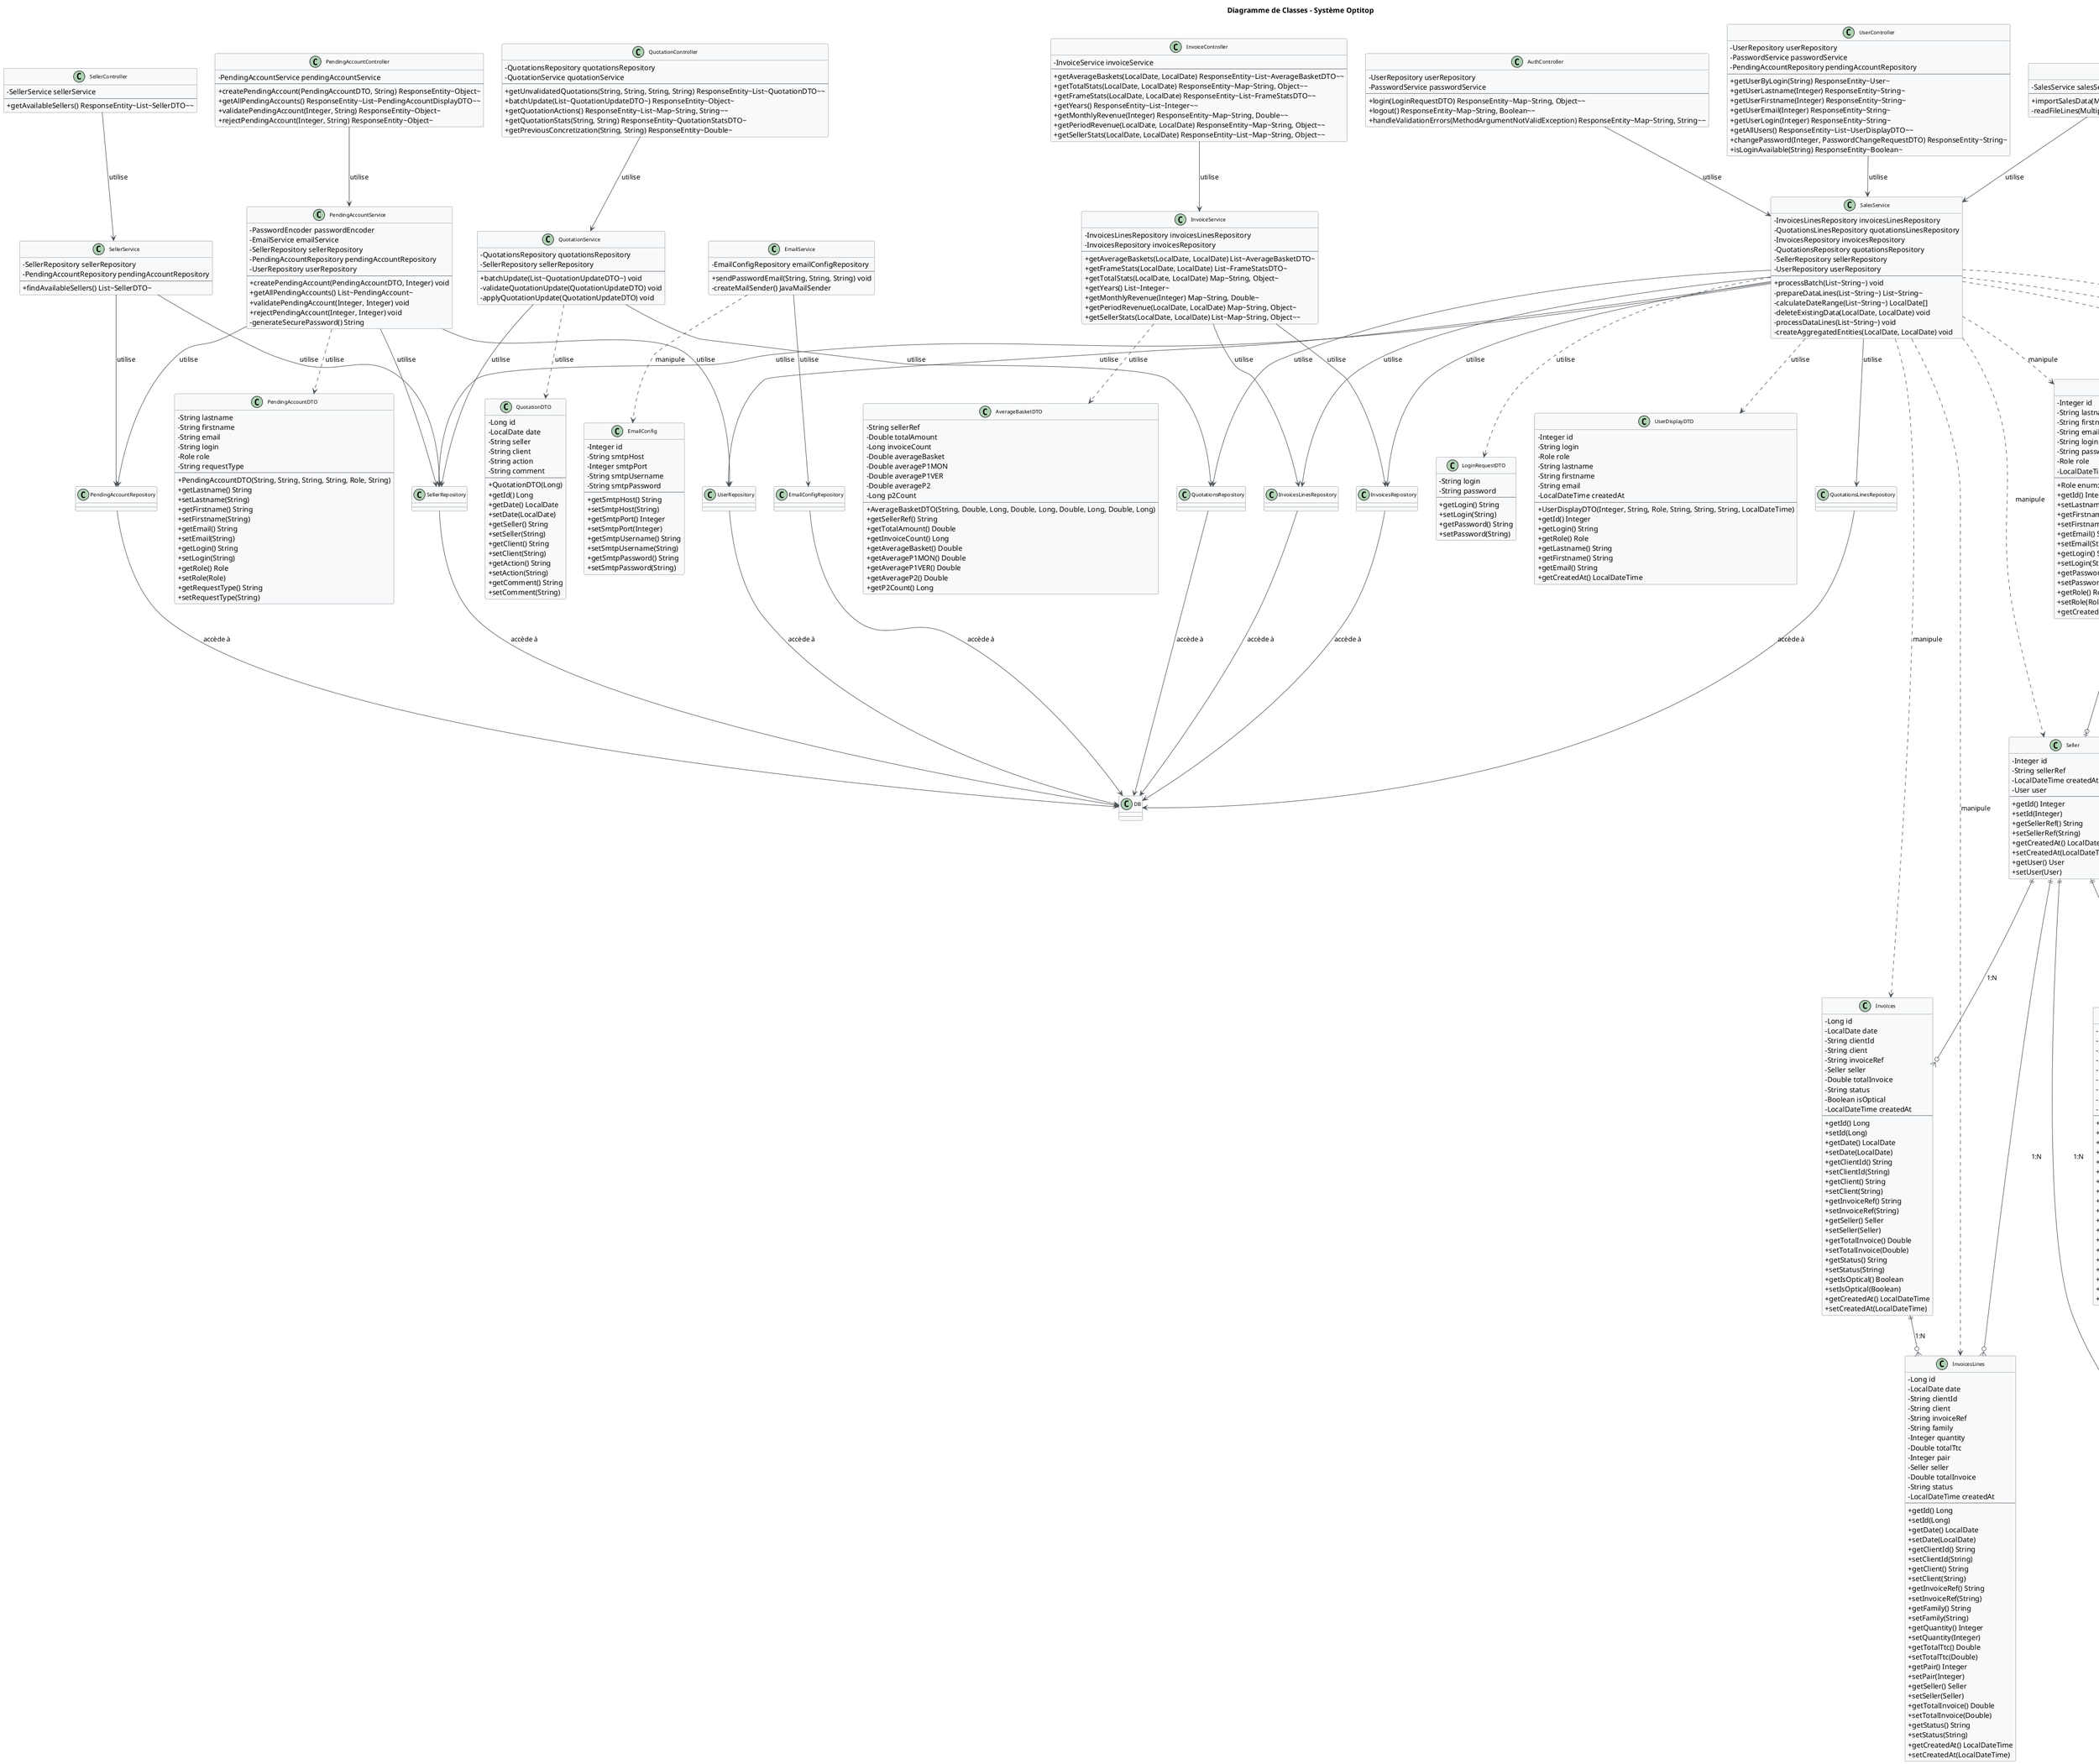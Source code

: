 @startuml Diagramme_Classes_Optitop
allowmixing


skinparam classAttributeIconSize 0
skinparam classFontSize 10
skinparam backgroundColor #FFFFFF
skinparam classBackgroundColor #F8F9FA
skinparam classBorderColor #6C757D
skinparam arrowColor #495057

title Diagramme de Classes - Système Optitop

' ===== ENTITÉS PRINCIPALES =====
class User {
    -Integer id
    -String lastname
    -String firstname
    -String email
    -String login
    -String password
    -Role role
    -LocalDateTime createdAt
    --
    +Role enum: admin, collaborator, manager, supermanager
    +getId() Integer
    +setLastname(String)
    +getFirstname() String
    +setFirstname(String)
    +getEmail() String
    +setEmail(String)
    +getLogin() String
    +setLogin(String)
    +getPassword() String
    +setPassword(String)
    +getRole() Role
    +setRole(Role)
    +getCreatedAt() LocalDateTime
}

class Seller {
    -Integer id
    -String sellerRef
    -LocalDateTime createdAt
    -User user
    --
    +getId() Integer
    +setId(Integer)
    +getSellerRef() String
    +setSellerRef(String)
    +getCreatedAt() LocalDateTime
    +setCreatedAt(LocalDateTime)
    +getUser() User
    +setUser(User)
}

class Invoices {
    -Long id
    -LocalDate date
    -String clientId
    -String client
    -String invoiceRef
    -Seller seller
    -Double totalInvoice
    -String status
    -Boolean isOptical
    -LocalDateTime createdAt
    --
    +getId() Long
    +setId(Long)
    +getDate() LocalDate
    +setDate(LocalDate)
    +getClientId() String
    +setClientId(String)
    +getClient() String
    +setClient(String)
    +getInvoiceRef() String
    +setInvoiceRef(String)
    +getSeller() Seller
    +setSeller(Seller)
    +getTotalInvoice() Double
    +setTotalInvoice(Double)
    +getStatus() String
    +setStatus(String)
    +getIsOptical() Boolean
    +setIsOptical(Boolean)
    +getCreatedAt() LocalDateTime
    +setCreatedAt(LocalDateTime)
}

class InvoicesLines {
    -Long id
    -LocalDate date
    -String clientId
    -String client
    -String invoiceRef
    -String family
    -Integer quantity
    -Double totalTtc
    -Integer pair
    -Seller seller
    -Double totalInvoice
    -String status
    -LocalDateTime createdAt
    --
    +getId() Long
    +setId(Long)
    +getDate() LocalDate
    +setDate(LocalDate)
    +getClientId() String
    +setClientId(String)
    +getClient() String
    +setClient(String)
    +getInvoiceRef() String
    +setInvoiceRef(String)
    +getFamily() String
    +setFamily(String)
    +getQuantity() Integer
    +setQuantity(Integer)
    +getTotalTtc() Double
    +setTotalTtc(Double)
    +getPair() Integer
    +setPair(Integer)
    +getSeller() Seller
    +setSeller(Seller)
    +getTotalInvoice() Double
    +setTotalInvoice(Double)
    +getStatus() String
    +setStatus(String)
    +getCreatedAt() LocalDateTime
    +setCreatedAt(LocalDateTime)
}

class Quotations {
    -Long id
    -LocalDate date
    -String clientId
    -String client
    -Seller seller
    -Boolean isValidated
    -QuotationAction action
    -String comment
    -LocalDateTime createdAt
    --
    +QuotationAction enum: VOIR_OPTICIEN, NON_VALIDE, ATTENTE_MUTUELLE, A_RELANCER, ATTENTE_RETOUR
    +getId() Long
    +setId(Long)
    +getDate() LocalDate
    +setDate(LocalDate)
    +getClientId() String
    +setClientId(String)
    +getClient() String
    +setClient(String)
    +getSeller() Seller
    +setSeller(Seller)
    +getIsValidated() Boolean
    +setIsValidated(Boolean)
    +getAction() QuotationAction
    +setAction(QuotationAction)
    +getComment() String
    +setComment(String)
    +getCreatedAt() LocalDateTime
    +setCreatedAt(LocalDateTime)
}

class QuotationsLines {
    -Long id
    -LocalDate date
    -String clientId
    -String client
    -String quotationRef
    -String family
    -Integer quantity
    -Double totalTtc
    -Double totalQuotation
    -Integer pair
    -String status
    -Seller seller
    -LocalDateTime createdAt
    --
    +getId() Long
    +setId(Long)
    +getDate() LocalDate
    +setDate(LocalDate)
    +getClientId() String
    +setClientId(String)
    +getClient() String
    +setClient(String)
    +getQuotationRef() String
    +setQuotationRef(String)
    +getFamily() String
    +setFamily(String)
    +getQuantity() Integer
    +setQuantity(Integer)
    +getTotalTtc() Double
    +setTotalTtc(Double)
    +getTotalQuotation() Double
    +setTotalQuotation(Double)
    +getPair() Integer
    +setPair(Integer)
    +getStatus() String
    +setStatus(String)
    +getSeller() Seller
    +setSeller(Seller)
    +getCreatedAt() LocalDateTime
    +setCreatedAt(LocalDateTime)
}

class PendingAccount {
    -Integer id
    -String lastname
    -String firstname
    -String email
    -String login
    -Role role
    -RequestType requestType
    -User createdBy
    -LocalDateTime createdAt
    --
    +RequestType enum: ajout, modification, suppression
    +getId() Integer
    +setId(Integer)
    +getLastname() String
    +setLastname(String)
    +getFirstname() String
    +setFirstname(String)
    +getEmail() String
    +setEmail(String)
    +getLogin() String
    +setLogin(String)
    +getRole() Role
    +setRole(Role)
    +getRequestType() RequestType
    +setRequestType(RequestType)
    +getCreatedBy() User
    +setCreatedBy(User)
    +getCreatedAt() LocalDateTime
    +setCreatedAt(LocalDateTime)
}

class EmailConfig {
    -Integer id
    -String smtpHost
    -Integer smtpPort
    -String smtpUsername
    -String smtpPassword
    --
    +getSmtpHost() String
    +setSmtpHost(String)
    +getSmtpPort() Integer
    +setSmtpPort(Integer)
    +getSmtpUsername() String
    +setSmtpUsername(String)
    +getSmtpPassword() String
    +setSmtpPassword(String)
}

' ===== DTOs =====
class LoginRequestDTO {
    -String login
    -String password
    --
    +getLogin() String
    +setLogin(String)
    +getPassword() String
    +setPassword(String)
}

class UserDisplayDTO {
    -Integer id
    -String login
    -Role role
    -String lastname
    -String firstname
    -String email
    -LocalDateTime createdAt
    --
    +UserDisplayDTO(Integer, String, Role, String, String, String, LocalDateTime)
    +getId() Integer
    +getLogin() String
    +getRole() Role
    +getLastname() String
    +getFirstname() String
    +getEmail() String
    +getCreatedAt() LocalDateTime
}

class PendingAccountDTO {
    -String lastname
    -String firstname
    -String email
    -String login
    -Role role
    -String requestType
    --
    +PendingAccountDTO(String, String, String, String, Role, String)
    +getLastname() String
    +setLastname(String)
    +getFirstname() String
    +setFirstname(String)
    +getEmail() String
    +setEmail(String)
    +getLogin() String
    +setLogin(String)
    +getRole() Role
    +setRole(Role)
    +getRequestType() String
    +setRequestType(String)
}

class QuotationDTO {
    -Long id
    -LocalDate date
    -String seller
    -String client
    -String action
    -String comment
    --
    +QuotationDTO(Long)
    +getId() Long
    +getDate() LocalDate
    +setDate(LocalDate)
    +getSeller() String
    +setSeller(String)
    +getClient() String
    +setClient(String)
    +getAction() String
    +setAction(String)
    +getComment() String
    +setComment(String)
}

class AverageBasketDTO {
    -String sellerRef
    -Double totalAmount
    -Long invoiceCount
    -Double averageBasket
    -Double averageP1MON
    -Double averageP1VER
    -Double averageP2
    -Long p2Count
    --
    +AverageBasketDTO(String, Double, Long, Double, Long, Double, Long, Double, Long)
    +getSellerRef() String
    +getTotalAmount() Double
    +getInvoiceCount() Long
    +getAverageBasket() Double
    +getAverageP1MON() Double
    +getAverageP1VER() Double
    +getAverageP2() Double
    +getP2Count() Long
}

' ===== SERVICES =====
class SalesService {
    -InvoicesLinesRepository invoicesLinesRepository
    -QuotationsLinesRepository quotationsLinesRepository
    -InvoicesRepository invoicesRepository
    -QuotationsRepository quotationsRepository
    -SellerRepository sellerRepository
    -UserRepository userRepository
    --
    +processBatch(List~String~) void
    -prepareDataLines(List~String~) List~String~
    -calculateDateRange(List~String~) LocalDate[]
    -deleteExistingData(LocalDate, LocalDate) void
    -processDataLines(List~String~) void
    -createAggregatedEntities(LocalDate, LocalDate) void
}

class QuotationService {
    -QuotationsRepository quotationsRepository
    -SellerRepository sellerRepository
    --
    +batchUpdate(List~QuotationUpdateDTO~) void
    -validateQuotationUpdate(QuotationUpdateDTO) void
    -applyQuotationUpdate(QuotationUpdateDTO) void
}

class InvoiceService {
    -InvoicesLinesRepository invoicesLinesRepository
    -InvoicesRepository invoicesRepository
    --
    +getAverageBaskets(LocalDate, LocalDate) List~AverageBasketDTO~
    +getFrameStats(LocalDate, LocalDate) List~FrameStatsDTO~
    +getTotalStats(LocalDate, LocalDate) Map~String, Object~
    +getYears() List~Integer~
    +getMonthlyRevenue(Integer) Map~String, Double~
    +getPeriodRevenue(LocalDate, LocalDate) Map~String, Object~
    +getSellerStats(LocalDate, LocalDate) List~Map~String, Object~~
}

class PendingAccountService {
    -PasswordEncoder passwordEncoder
    -EmailService emailService
    -SellerRepository sellerRepository
    -PendingAccountRepository pendingAccountRepository
    -UserRepository userRepository
    --
    +createPendingAccount(PendingAccountDTO, Integer) void
    +getAllPendingAccounts() List~PendingAccount~
    +validatePendingAccount(Integer, Integer) void
    +rejectPendingAccount(Integer, Integer) void
    -generateSecurePassword() String
}

class SellerService {
    -SellerRepository sellerRepository
    -PendingAccountRepository pendingAccountRepository
    --
    +findAvailableSellers() List~SellerDTO~
}

class PasswordService {
    -BCryptPasswordEncoder passwordEncoder
    --
    +hashPassword(String) String
    +verifyPassword(String, String) boolean
}

class EmailService {
    -EmailConfigRepository emailConfigRepository
    --
    +sendPasswordEmail(String, String, String) void
    -createMailSender() JavaMailSender
}

' ===== CONTRÔLEURS =====
class AuthController {
    -UserRepository userRepository
    -PasswordService passwordService
    --
    +login(LoginRequestDTO) ResponseEntity~Map~String, Object~~
    +logout() ResponseEntity~Map~String, Boolean~~
    +handleValidationErrors(MethodArgumentNotValidException) ResponseEntity~Map~String, String~~
}

class UserController {
    -UserRepository userRepository
    -PasswordService passwordService
    -PendingAccountRepository pendingAccountRepository
    --
    +getUserByLogin(String) ResponseEntity~User~
    +getUserLastname(Integer) ResponseEntity~String~
    +getUserFirstname(Integer) ResponseEntity~String~
    +getUserEmail(Integer) ResponseEntity~String~
    +getUserLogin(Integer) ResponseEntity~String~
    +getAllUsers() ResponseEntity~List~UserDisplayDTO~~
    +changePassword(Integer, PasswordChangeRequestDTO) ResponseEntity~String~
    +isLoginAvailable(String) ResponseEntity~Boolean~
}

class PendingAccountController {
    -PendingAccountService pendingAccountService
    --
    +createPendingAccount(PendingAccountDTO, String) ResponseEntity~Object~
    +getAllPendingAccounts() ResponseEntity~List~PendingAccountDisplayDTO~~
    +validatePendingAccount(Integer, String) ResponseEntity~Object~
    +rejectPendingAccount(Integer, String) ResponseEntity~Object~
}

class QuotationController {
    -QuotationsRepository quotationsRepository
    -QuotationService quotationService
    --
    +getUnvalidatedQuotations(String, String, String, String) ResponseEntity~List~QuotationDTO~~
    +batchUpdate(List~QuotationUpdateDTO~) ResponseEntity~Object~
    +getQuotationActions() ResponseEntity~List~Map~String, String~~
    +getQuotationStats(String, String) ResponseEntity~QuotationStatsDTO~
    +getPreviousConcretization(String, String) ResponseEntity~Double~
}

class InvoiceController {
    -InvoiceService invoiceService
    --
    +getAverageBaskets(LocalDate, LocalDate) ResponseEntity~List~AverageBasketDTO~~
    +getTotalStats(LocalDate, LocalDate) ResponseEntity~Map~String, Object~~
    +getFrameStats(LocalDate, LocalDate) ResponseEntity~List~FrameStatsDTO~~
    +getYears() ResponseEntity~List~Integer~~
    +getMonthlyRevenue(Integer) ResponseEntity~Map~String, Double~~
    +getPeriodRevenue(LocalDate, LocalDate) ResponseEntity~Map~String, Object~~
    +getSellerStats(LocalDate, LocalDate) ResponseEntity~List~Map~String, Object~~
}

class SellerController {
    -SellerService sellerService
    --
    +getAvailableSellers() ResponseEntity~List~SellerDTO~~
}

class SalesController {
    -SalesService salesService
    --
    +importSalesData(MultipartFile) ResponseEntity~String~
    -readFileLines(MultipartFile) List~String~
}

class UpdateController {
    -QuotationsLinesRepository quotationsLinesRepository
    -InvoicesLinesRepository invoiceRepository
    --
    +getLastUpdate() ResponseEntity~String~
}

' ===== REPOSITORIES =====
class UserRepository
class SellerRepository
class InvoicesRepository
class InvoicesLinesRepository
class QuotationsRepository
class QuotationsLinesRepository
class PendingAccountRepository
class EmailConfigRepository

' ===== BASE DE DONNÉES =====
class DB

' ===== RELATIONS ENTRE ENTITÉS =====
User ||--o| Seller : "1:1 optionnel"
Seller ||--o{ Invoices : "1:N"
Seller ||--o{ InvoicesLines : "1:N"
Seller ||--o{ Quotations : "1:N"
Seller ||--o{ QuotationsLines : "1:N"
User ||--o{ PendingAccount : "1:N"
Invoices ||--o{ InvoicesLines : "1:N"
Quotations ||--o{ QuotationsLines : "1:N"

' ===== RELATIONS AVEC LES CONTRÔLEURS =====
AuthController --> SalesService : "utilise"
UserController --> SalesService : "utilise"
PendingAccountController --> PendingAccountService : "utilise"
QuotationController --> QuotationService : "utilise"
InvoiceController --> InvoiceService : "utilise"
SellerController --> SellerService : "utilise"
SalesController --> SalesService : "utilise"

' ===== RELATIONS AVEC LES SERVICES =====
SalesService --> InvoicesLinesRepository : "utilise"
SalesService --> QuotationsLinesRepository : "utilise"
SalesService --> InvoicesRepository : "utilise"
SalesService --> QuotationsRepository : "utilise"
SalesService --> SellerRepository : "utilise"
SalesService --> UserRepository : "utilise"
QuotationService --> QuotationsRepository : "utilise"
QuotationService --> SellerRepository : "utilise"
InvoiceService --> InvoicesLinesRepository : "utilise"
InvoiceService --> InvoicesRepository : "utilise"
PendingAccountService --> PendingAccountRepository : "utilise"
PendingAccountService --> UserRepository : "utilise"
PendingAccountService --> SellerRepository : "utilise"
SellerService --> SellerRepository : "utilise"
SellerService --> PendingAccountRepository : "utilise"
EmailService --> EmailConfigRepository : "utilise"

' ===== RELATIONS AVEC LES REPOSITORIES =====
UserRepository --> DB : "accède à"
SellerRepository --> DB : "accède à"
InvoicesRepository --> DB : "accède à"
InvoicesLinesRepository --> DB : "accède à"
QuotationsRepository --> DB : "accède à"
QuotationsLinesRepository --> DB : "accède à"
PendingAccountRepository --> DB : "accède à"
EmailConfigRepository --> DB : "accède à"

' ===== RELATIONS AVEC LES DTOs =====
SalesService ..> LoginRequestDTO : "utilise"
SalesService ..> UserDisplayDTO : "utilise"
PendingAccountService ..> PendingAccountDTO : "utilise"
QuotationService ..> QuotationDTO : "utilise"
InvoiceService ..> AverageBasketDTO : "utilise"

' ===== RELATIONS AVEC LES ENTITÉS =====
SalesService ..> User : "manipule"
SalesService ..> Seller : "manipule"
SalesService ..> Invoices : "manipule"
SalesService ..> InvoicesLines : "manipule"
SalesService ..> Quotations : "manipule"
SalesService ..> QuotationsLines : "manipule"
SalesService ..> PendingAccount : "manipule"
EmailService ..> EmailConfig : "manipule"

@enduml